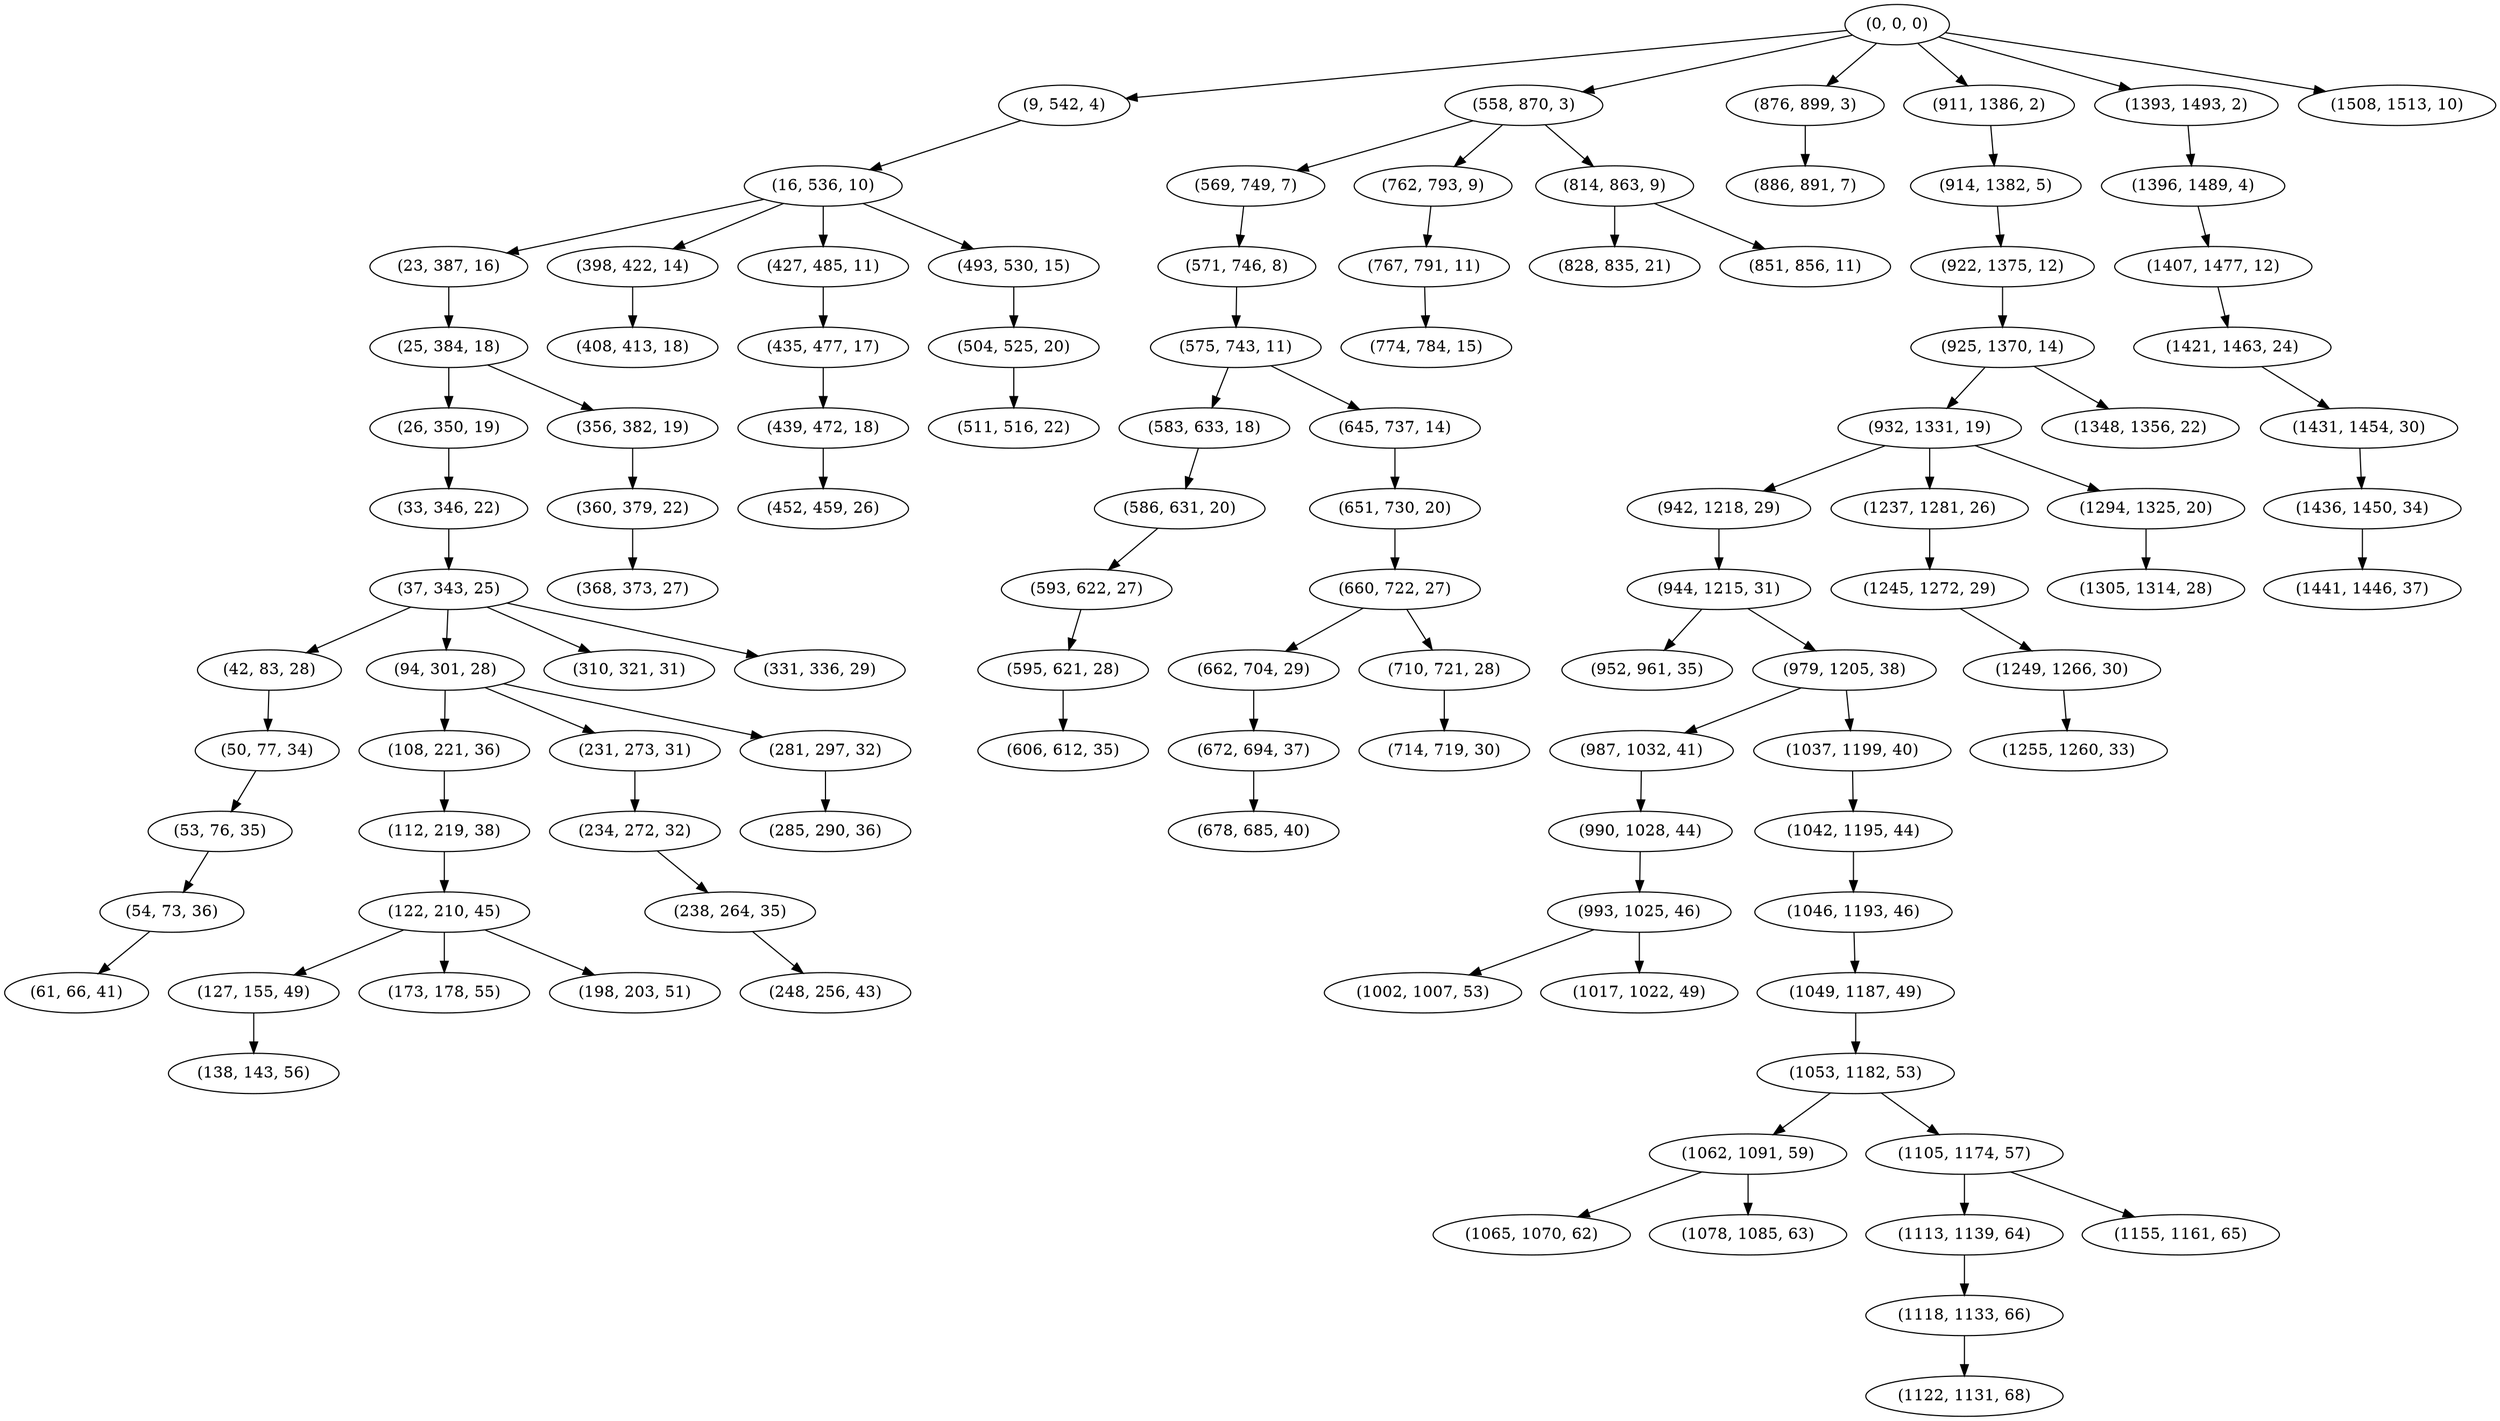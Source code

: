 digraph tree {
    "(0, 0, 0)";
    "(9, 542, 4)";
    "(16, 536, 10)";
    "(23, 387, 16)";
    "(25, 384, 18)";
    "(26, 350, 19)";
    "(33, 346, 22)";
    "(37, 343, 25)";
    "(42, 83, 28)";
    "(50, 77, 34)";
    "(53, 76, 35)";
    "(54, 73, 36)";
    "(61, 66, 41)";
    "(94, 301, 28)";
    "(108, 221, 36)";
    "(112, 219, 38)";
    "(122, 210, 45)";
    "(127, 155, 49)";
    "(138, 143, 56)";
    "(173, 178, 55)";
    "(198, 203, 51)";
    "(231, 273, 31)";
    "(234, 272, 32)";
    "(238, 264, 35)";
    "(248, 256, 43)";
    "(281, 297, 32)";
    "(285, 290, 36)";
    "(310, 321, 31)";
    "(331, 336, 29)";
    "(356, 382, 19)";
    "(360, 379, 22)";
    "(368, 373, 27)";
    "(398, 422, 14)";
    "(408, 413, 18)";
    "(427, 485, 11)";
    "(435, 477, 17)";
    "(439, 472, 18)";
    "(452, 459, 26)";
    "(493, 530, 15)";
    "(504, 525, 20)";
    "(511, 516, 22)";
    "(558, 870, 3)";
    "(569, 749, 7)";
    "(571, 746, 8)";
    "(575, 743, 11)";
    "(583, 633, 18)";
    "(586, 631, 20)";
    "(593, 622, 27)";
    "(595, 621, 28)";
    "(606, 612, 35)";
    "(645, 737, 14)";
    "(651, 730, 20)";
    "(660, 722, 27)";
    "(662, 704, 29)";
    "(672, 694, 37)";
    "(678, 685, 40)";
    "(710, 721, 28)";
    "(714, 719, 30)";
    "(762, 793, 9)";
    "(767, 791, 11)";
    "(774, 784, 15)";
    "(814, 863, 9)";
    "(828, 835, 21)";
    "(851, 856, 11)";
    "(876, 899, 3)";
    "(886, 891, 7)";
    "(911, 1386, 2)";
    "(914, 1382, 5)";
    "(922, 1375, 12)";
    "(925, 1370, 14)";
    "(932, 1331, 19)";
    "(942, 1218, 29)";
    "(944, 1215, 31)";
    "(952, 961, 35)";
    "(979, 1205, 38)";
    "(987, 1032, 41)";
    "(990, 1028, 44)";
    "(993, 1025, 46)";
    "(1002, 1007, 53)";
    "(1017, 1022, 49)";
    "(1037, 1199, 40)";
    "(1042, 1195, 44)";
    "(1046, 1193, 46)";
    "(1049, 1187, 49)";
    "(1053, 1182, 53)";
    "(1062, 1091, 59)";
    "(1065, 1070, 62)";
    "(1078, 1085, 63)";
    "(1105, 1174, 57)";
    "(1113, 1139, 64)";
    "(1118, 1133, 66)";
    "(1122, 1131, 68)";
    "(1155, 1161, 65)";
    "(1237, 1281, 26)";
    "(1245, 1272, 29)";
    "(1249, 1266, 30)";
    "(1255, 1260, 33)";
    "(1294, 1325, 20)";
    "(1305, 1314, 28)";
    "(1348, 1356, 22)";
    "(1393, 1493, 2)";
    "(1396, 1489, 4)";
    "(1407, 1477, 12)";
    "(1421, 1463, 24)";
    "(1431, 1454, 30)";
    "(1436, 1450, 34)";
    "(1441, 1446, 37)";
    "(1508, 1513, 10)";
    "(0, 0, 0)" -> "(9, 542, 4)";
    "(0, 0, 0)" -> "(558, 870, 3)";
    "(0, 0, 0)" -> "(876, 899, 3)";
    "(0, 0, 0)" -> "(911, 1386, 2)";
    "(0, 0, 0)" -> "(1393, 1493, 2)";
    "(0, 0, 0)" -> "(1508, 1513, 10)";
    "(9, 542, 4)" -> "(16, 536, 10)";
    "(16, 536, 10)" -> "(23, 387, 16)";
    "(16, 536, 10)" -> "(398, 422, 14)";
    "(16, 536, 10)" -> "(427, 485, 11)";
    "(16, 536, 10)" -> "(493, 530, 15)";
    "(23, 387, 16)" -> "(25, 384, 18)";
    "(25, 384, 18)" -> "(26, 350, 19)";
    "(25, 384, 18)" -> "(356, 382, 19)";
    "(26, 350, 19)" -> "(33, 346, 22)";
    "(33, 346, 22)" -> "(37, 343, 25)";
    "(37, 343, 25)" -> "(42, 83, 28)";
    "(37, 343, 25)" -> "(94, 301, 28)";
    "(37, 343, 25)" -> "(310, 321, 31)";
    "(37, 343, 25)" -> "(331, 336, 29)";
    "(42, 83, 28)" -> "(50, 77, 34)";
    "(50, 77, 34)" -> "(53, 76, 35)";
    "(53, 76, 35)" -> "(54, 73, 36)";
    "(54, 73, 36)" -> "(61, 66, 41)";
    "(94, 301, 28)" -> "(108, 221, 36)";
    "(94, 301, 28)" -> "(231, 273, 31)";
    "(94, 301, 28)" -> "(281, 297, 32)";
    "(108, 221, 36)" -> "(112, 219, 38)";
    "(112, 219, 38)" -> "(122, 210, 45)";
    "(122, 210, 45)" -> "(127, 155, 49)";
    "(122, 210, 45)" -> "(173, 178, 55)";
    "(122, 210, 45)" -> "(198, 203, 51)";
    "(127, 155, 49)" -> "(138, 143, 56)";
    "(231, 273, 31)" -> "(234, 272, 32)";
    "(234, 272, 32)" -> "(238, 264, 35)";
    "(238, 264, 35)" -> "(248, 256, 43)";
    "(281, 297, 32)" -> "(285, 290, 36)";
    "(356, 382, 19)" -> "(360, 379, 22)";
    "(360, 379, 22)" -> "(368, 373, 27)";
    "(398, 422, 14)" -> "(408, 413, 18)";
    "(427, 485, 11)" -> "(435, 477, 17)";
    "(435, 477, 17)" -> "(439, 472, 18)";
    "(439, 472, 18)" -> "(452, 459, 26)";
    "(493, 530, 15)" -> "(504, 525, 20)";
    "(504, 525, 20)" -> "(511, 516, 22)";
    "(558, 870, 3)" -> "(569, 749, 7)";
    "(558, 870, 3)" -> "(762, 793, 9)";
    "(558, 870, 3)" -> "(814, 863, 9)";
    "(569, 749, 7)" -> "(571, 746, 8)";
    "(571, 746, 8)" -> "(575, 743, 11)";
    "(575, 743, 11)" -> "(583, 633, 18)";
    "(575, 743, 11)" -> "(645, 737, 14)";
    "(583, 633, 18)" -> "(586, 631, 20)";
    "(586, 631, 20)" -> "(593, 622, 27)";
    "(593, 622, 27)" -> "(595, 621, 28)";
    "(595, 621, 28)" -> "(606, 612, 35)";
    "(645, 737, 14)" -> "(651, 730, 20)";
    "(651, 730, 20)" -> "(660, 722, 27)";
    "(660, 722, 27)" -> "(662, 704, 29)";
    "(660, 722, 27)" -> "(710, 721, 28)";
    "(662, 704, 29)" -> "(672, 694, 37)";
    "(672, 694, 37)" -> "(678, 685, 40)";
    "(710, 721, 28)" -> "(714, 719, 30)";
    "(762, 793, 9)" -> "(767, 791, 11)";
    "(767, 791, 11)" -> "(774, 784, 15)";
    "(814, 863, 9)" -> "(828, 835, 21)";
    "(814, 863, 9)" -> "(851, 856, 11)";
    "(876, 899, 3)" -> "(886, 891, 7)";
    "(911, 1386, 2)" -> "(914, 1382, 5)";
    "(914, 1382, 5)" -> "(922, 1375, 12)";
    "(922, 1375, 12)" -> "(925, 1370, 14)";
    "(925, 1370, 14)" -> "(932, 1331, 19)";
    "(925, 1370, 14)" -> "(1348, 1356, 22)";
    "(932, 1331, 19)" -> "(942, 1218, 29)";
    "(932, 1331, 19)" -> "(1237, 1281, 26)";
    "(932, 1331, 19)" -> "(1294, 1325, 20)";
    "(942, 1218, 29)" -> "(944, 1215, 31)";
    "(944, 1215, 31)" -> "(952, 961, 35)";
    "(944, 1215, 31)" -> "(979, 1205, 38)";
    "(979, 1205, 38)" -> "(987, 1032, 41)";
    "(979, 1205, 38)" -> "(1037, 1199, 40)";
    "(987, 1032, 41)" -> "(990, 1028, 44)";
    "(990, 1028, 44)" -> "(993, 1025, 46)";
    "(993, 1025, 46)" -> "(1002, 1007, 53)";
    "(993, 1025, 46)" -> "(1017, 1022, 49)";
    "(1037, 1199, 40)" -> "(1042, 1195, 44)";
    "(1042, 1195, 44)" -> "(1046, 1193, 46)";
    "(1046, 1193, 46)" -> "(1049, 1187, 49)";
    "(1049, 1187, 49)" -> "(1053, 1182, 53)";
    "(1053, 1182, 53)" -> "(1062, 1091, 59)";
    "(1053, 1182, 53)" -> "(1105, 1174, 57)";
    "(1062, 1091, 59)" -> "(1065, 1070, 62)";
    "(1062, 1091, 59)" -> "(1078, 1085, 63)";
    "(1105, 1174, 57)" -> "(1113, 1139, 64)";
    "(1105, 1174, 57)" -> "(1155, 1161, 65)";
    "(1113, 1139, 64)" -> "(1118, 1133, 66)";
    "(1118, 1133, 66)" -> "(1122, 1131, 68)";
    "(1237, 1281, 26)" -> "(1245, 1272, 29)";
    "(1245, 1272, 29)" -> "(1249, 1266, 30)";
    "(1249, 1266, 30)" -> "(1255, 1260, 33)";
    "(1294, 1325, 20)" -> "(1305, 1314, 28)";
    "(1393, 1493, 2)" -> "(1396, 1489, 4)";
    "(1396, 1489, 4)" -> "(1407, 1477, 12)";
    "(1407, 1477, 12)" -> "(1421, 1463, 24)";
    "(1421, 1463, 24)" -> "(1431, 1454, 30)";
    "(1431, 1454, 30)" -> "(1436, 1450, 34)";
    "(1436, 1450, 34)" -> "(1441, 1446, 37)";
}
